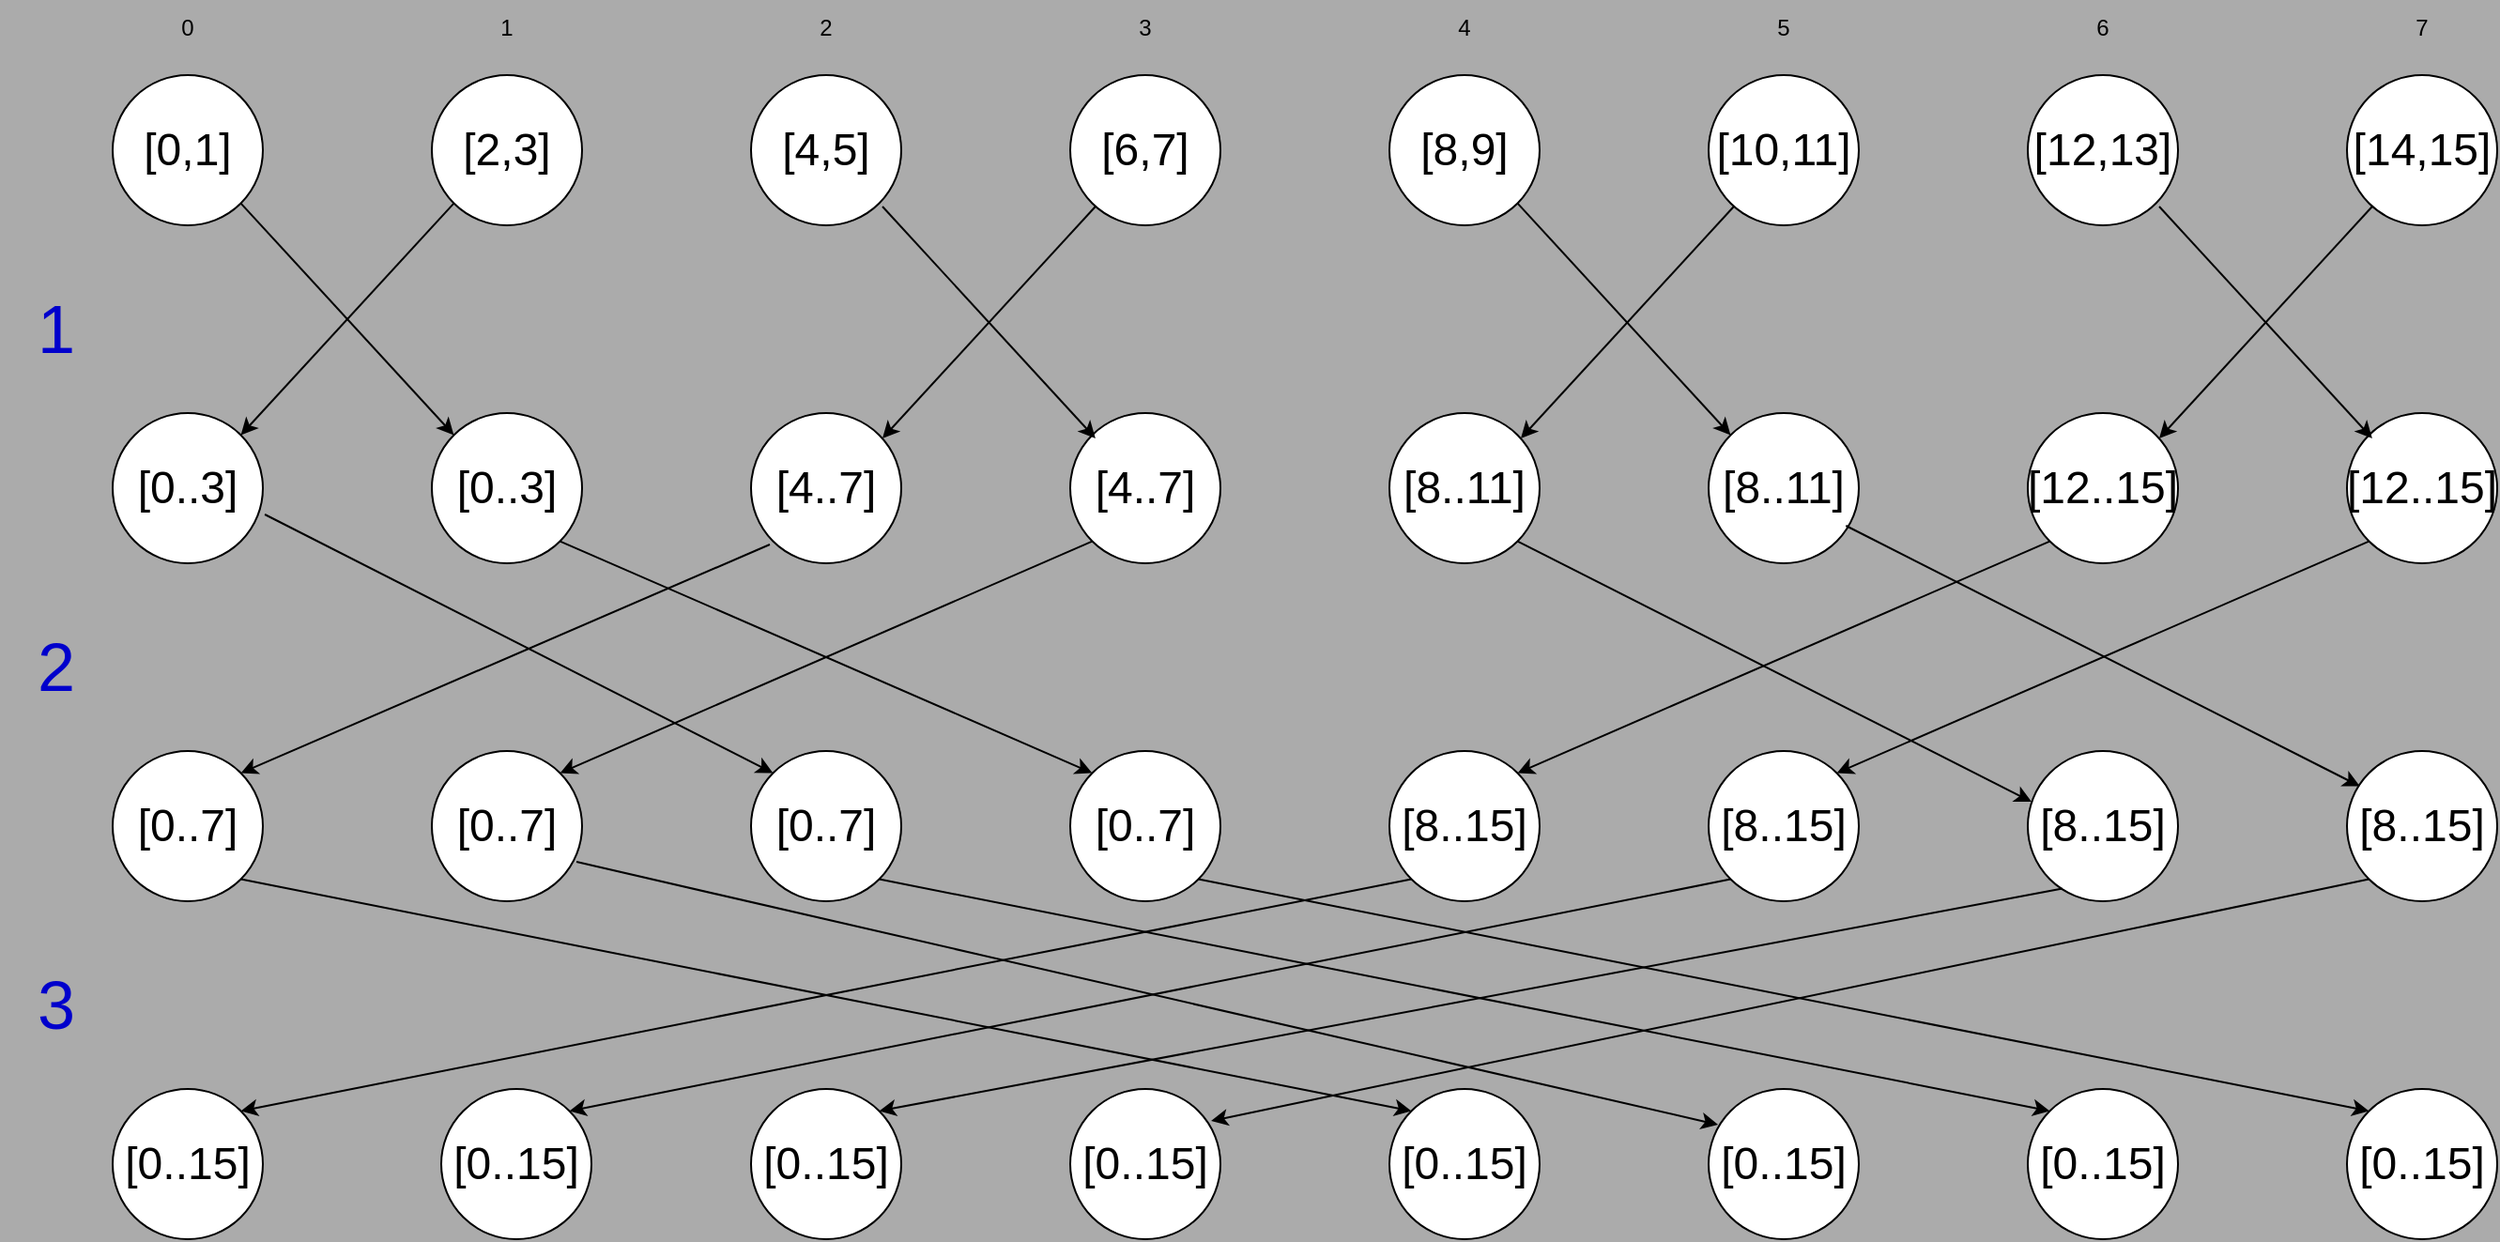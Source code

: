 <mxfile version="19.0.3" type="device"><diagram id="aZ28L_zETJzs9JzC9wm_" name="Page-1"><mxGraphModel dx="1422" dy="873" grid="1" gridSize="10" guides="1" tooltips="1" connect="1" arrows="1" fold="1" page="1" pageScale="1" pageWidth="850" pageHeight="1100" background="#ABABAB" math="0" shadow="0"><root><mxCell id="0"/><mxCell id="1" parent="0"/><mxCell id="GCw_AeY_2fmQa3ASXh11-1" value="&lt;font style=&quot;font-size: 24px;&quot;&gt;[2,3]&lt;/font&gt;" style="ellipse;whiteSpace=wrap;html=1;aspect=fixed;" parent="1" vertex="1"><mxGeometry x="380" y="410" width="80" height="80" as="geometry"/></mxCell><mxCell id="GCw_AeY_2fmQa3ASXh11-2" value="&lt;font style=&quot;font-size: 24px;&quot;&gt;[4,5]&lt;/font&gt;" style="ellipse;whiteSpace=wrap;html=1;aspect=fixed;" parent="1" vertex="1"><mxGeometry x="550" y="410" width="80" height="80" as="geometry"/></mxCell><mxCell id="GCw_AeY_2fmQa3ASXh11-3" value="&lt;span style=&quot;font-size: 24px;&quot;&gt;[0,1]&lt;/span&gt;" style="ellipse;whiteSpace=wrap;html=1;aspect=fixed;" parent="1" vertex="1"><mxGeometry x="210" y="410" width="80" height="80" as="geometry"/></mxCell><mxCell id="GCw_AeY_2fmQa3ASXh11-4" value="&lt;font style=&quot;font-size: 24px;&quot;&gt;[0..3]&lt;br&gt;&lt;/font&gt;" style="ellipse;whiteSpace=wrap;html=1;aspect=fixed;" parent="1" vertex="1"><mxGeometry x="380" y="590" width="80" height="80" as="geometry"/></mxCell><mxCell id="GCw_AeY_2fmQa3ASXh11-7" value="&lt;font style=&quot;font-size: 24px;&quot;&gt;[0..7]&lt;br&gt;&lt;/font&gt;" style="ellipse;whiteSpace=wrap;html=1;aspect=fixed;" parent="1" vertex="1"><mxGeometry x="550" y="770" width="80" height="80" as="geometry"/></mxCell><mxCell id="GCw_AeY_2fmQa3ASXh11-8" value="&lt;font style=&quot;font-size: 24px;&quot;&gt;[4..7]&lt;/font&gt;" style="ellipse;whiteSpace=wrap;html=1;aspect=fixed;" parent="1" vertex="1"><mxGeometry x="550" y="590" width="80" height="80" as="geometry"/></mxCell><mxCell id="GCw_AeY_2fmQa3ASXh11-9" value="&lt;font style=&quot;font-size: 24px;&quot;&gt;[0..3]&lt;/font&gt;" style="ellipse;whiteSpace=wrap;html=1;aspect=fixed;" parent="1" vertex="1"><mxGeometry x="210" y="590" width="80" height="80" as="geometry"/></mxCell><mxCell id="GCw_AeY_2fmQa3ASXh11-11" value="&lt;font style=&quot;font-size: 36px;&quot; color=&quot;#0000cc&quot;&gt;1&lt;/font&gt;" style="text;html=1;strokeColor=none;fillColor=none;align=center;verticalAlign=middle;whiteSpace=wrap;rounded=0;fontSize=24;" parent="1" vertex="1"><mxGeometry x="150" y="530" width="60" height="30" as="geometry"/></mxCell><mxCell id="GCw_AeY_2fmQa3ASXh11-12" value="&lt;font style=&quot;font-size: 36px;&quot; color=&quot;#0000cc&quot;&gt;2&lt;/font&gt;" style="text;html=1;strokeColor=none;fillColor=none;align=center;verticalAlign=middle;whiteSpace=wrap;rounded=0;fontSize=24;" parent="1" vertex="1"><mxGeometry x="150" y="710" width="60" height="30" as="geometry"/></mxCell><mxCell id="GCw_AeY_2fmQa3ASXh11-14" value="&lt;font style=&quot;font-size: 24px;&quot;&gt;[0..7]&lt;br&gt;&lt;/font&gt;" style="ellipse;whiteSpace=wrap;html=1;aspect=fixed;" parent="1" vertex="1"><mxGeometry x="380" y="770" width="80" height="80" as="geometry"/></mxCell><mxCell id="GCw_AeY_2fmQa3ASXh11-15" value="&lt;font style=&quot;font-size: 24px;&quot;&gt;[0..7]&lt;/font&gt;" style="ellipse;whiteSpace=wrap;html=1;aspect=fixed;" parent="1" vertex="1"><mxGeometry x="210" y="770" width="80" height="80" as="geometry"/></mxCell><mxCell id="GCw_AeY_2fmQa3ASXh11-16" value="&lt;font style=&quot;font-size: 24px;&quot;&gt;[6,7]&lt;/font&gt;" style="ellipse;whiteSpace=wrap;html=1;aspect=fixed;" parent="1" vertex="1"><mxGeometry x="720" y="410" width="80" height="80" as="geometry"/></mxCell><mxCell id="GCw_AeY_2fmQa3ASXh11-17" value="&lt;font style=&quot;font-size: 24px;&quot;&gt;[0..7]&lt;br&gt;&lt;/font&gt;" style="ellipse;whiteSpace=wrap;html=1;aspect=fixed;" parent="1" vertex="1"><mxGeometry x="720" y="770" width="80" height="80" as="geometry"/></mxCell><mxCell id="GCw_AeY_2fmQa3ASXh11-18" value="&lt;span style=&quot;font-size: 24px;&quot;&gt;[4..7]&lt;/span&gt;" style="ellipse;whiteSpace=wrap;html=1;aspect=fixed;" parent="1" vertex="1"><mxGeometry x="720" y="590" width="80" height="80" as="geometry"/></mxCell><mxCell id="GCw_AeY_2fmQa3ASXh11-19" value="&lt;font style=&quot;font-size: 24px;&quot;&gt;[0..15]&lt;/font&gt;" style="ellipse;whiteSpace=wrap;html=1;aspect=fixed;" parent="1" vertex="1"><mxGeometry x="210" y="950" width="80" height="80" as="geometry"/></mxCell><mxCell id="GCw_AeY_2fmQa3ASXh11-20" value="&lt;font style=&quot;font-size: 24px;&quot;&gt;[0..15]&lt;br&gt;&lt;/font&gt;" style="ellipse;whiteSpace=wrap;html=1;aspect=fixed;" parent="1" vertex="1"><mxGeometry x="385" y="950" width="80" height="80" as="geometry"/></mxCell><mxCell id="GCw_AeY_2fmQa3ASXh11-21" value="&lt;font style=&quot;font-size: 24px;&quot;&gt;[0..15]&lt;br&gt;&lt;/font&gt;" style="ellipse;whiteSpace=wrap;html=1;aspect=fixed;" parent="1" vertex="1"><mxGeometry x="550" y="950" width="80" height="80" as="geometry"/></mxCell><mxCell id="GCw_AeY_2fmQa3ASXh11-22" value="&lt;font style=&quot;font-size: 24px;&quot;&gt;[0..15]&lt;br&gt;&lt;/font&gt;" style="ellipse;whiteSpace=wrap;html=1;aspect=fixed;" parent="1" vertex="1"><mxGeometry x="720" y="950" width="80" height="80" as="geometry"/></mxCell><mxCell id="GCw_AeY_2fmQa3ASXh11-41" value="&lt;font style=&quot;font-size: 36px;&quot; color=&quot;#0000cc&quot;&gt;3&lt;/font&gt;" style="text;html=1;strokeColor=none;fillColor=none;align=center;verticalAlign=middle;whiteSpace=wrap;rounded=0;fontSize=24;" parent="1" vertex="1"><mxGeometry x="150" y="890" width="60" height="30" as="geometry"/></mxCell><mxCell id="0nEXQGqTExiaiiTvrdiK-1" value="&lt;font style=&quot;font-size: 24px;&quot;&gt;[10,11]&lt;/font&gt;" style="ellipse;whiteSpace=wrap;html=1;aspect=fixed;" vertex="1" parent="1"><mxGeometry x="1060" y="410" width="80" height="80" as="geometry"/></mxCell><mxCell id="0nEXQGqTExiaiiTvrdiK-2" value="&lt;font style=&quot;font-size: 24px;&quot;&gt;[12,13]&lt;/font&gt;" style="ellipse;whiteSpace=wrap;html=1;aspect=fixed;" vertex="1" parent="1"><mxGeometry x="1230" y="410" width="80" height="80" as="geometry"/></mxCell><mxCell id="0nEXQGqTExiaiiTvrdiK-3" value="&lt;span style=&quot;font-size: 24px;&quot;&gt;[8,9]&lt;/span&gt;" style="ellipse;whiteSpace=wrap;html=1;aspect=fixed;" vertex="1" parent="1"><mxGeometry x="890" y="410" width="80" height="80" as="geometry"/></mxCell><mxCell id="0nEXQGqTExiaiiTvrdiK-4" value="&lt;font style=&quot;font-size: 24px;&quot;&gt;[14,15]&lt;/font&gt;" style="ellipse;whiteSpace=wrap;html=1;aspect=fixed;" vertex="1" parent="1"><mxGeometry x="1400" y="410" width="80" height="80" as="geometry"/></mxCell><mxCell id="0nEXQGqTExiaiiTvrdiK-5" value="&lt;font style=&quot;font-size: 24px;&quot;&gt;[8..11]&lt;/font&gt;" style="ellipse;whiteSpace=wrap;html=1;aspect=fixed;" vertex="1" parent="1"><mxGeometry x="1060" y="590" width="80" height="80" as="geometry"/></mxCell><mxCell id="0nEXQGqTExiaiiTvrdiK-6" value="&lt;font style=&quot;font-size: 24px;&quot;&gt;[12..15]&lt;/font&gt;" style="ellipse;whiteSpace=wrap;html=1;aspect=fixed;" vertex="1" parent="1"><mxGeometry x="1230" y="590" width="80" height="80" as="geometry"/></mxCell><mxCell id="0nEXQGqTExiaiiTvrdiK-7" value="&lt;span style=&quot;font-size: 24px;&quot;&gt;[8..11]&lt;/span&gt;" style="ellipse;whiteSpace=wrap;html=1;aspect=fixed;" vertex="1" parent="1"><mxGeometry x="890" y="590" width="80" height="80" as="geometry"/></mxCell><mxCell id="0nEXQGqTExiaiiTvrdiK-8" value="&lt;span style=&quot;font-size: 24px;&quot;&gt;[12..15]&lt;/span&gt;" style="ellipse;whiteSpace=wrap;html=1;aspect=fixed;" vertex="1" parent="1"><mxGeometry x="1400" y="590" width="80" height="80" as="geometry"/></mxCell><mxCell id="0nEXQGqTExiaiiTvrdiK-9" value="&lt;span style=&quot;font-size: 24px;&quot;&gt;[8..15]&lt;/span&gt;" style="ellipse;whiteSpace=wrap;html=1;aspect=fixed;" vertex="1" parent="1"><mxGeometry x="1060" y="770" width="80" height="80" as="geometry"/></mxCell><mxCell id="0nEXQGqTExiaiiTvrdiK-10" value="&lt;span style=&quot;font-size: 24px;&quot;&gt;[8..15]&lt;/span&gt;" style="ellipse;whiteSpace=wrap;html=1;aspect=fixed;" vertex="1" parent="1"><mxGeometry x="1230" y="770" width="80" height="80" as="geometry"/></mxCell><mxCell id="0nEXQGqTExiaiiTvrdiK-11" value="&lt;span style=&quot;font-size: 24px;&quot;&gt;[8..15]&lt;/span&gt;" style="ellipse;whiteSpace=wrap;html=1;aspect=fixed;" vertex="1" parent="1"><mxGeometry x="890" y="770" width="80" height="80" as="geometry"/></mxCell><mxCell id="0nEXQGqTExiaiiTvrdiK-12" value="&lt;span style=&quot;font-size: 24px;&quot;&gt;[8..15]&lt;/span&gt;" style="ellipse;whiteSpace=wrap;html=1;aspect=fixed;" vertex="1" parent="1"><mxGeometry x="1400" y="770" width="80" height="80" as="geometry"/></mxCell><mxCell id="0nEXQGqTExiaiiTvrdiK-13" value="&lt;span style=&quot;font-size: 24px;&quot;&gt;[0..15]&lt;/span&gt;" style="ellipse;whiteSpace=wrap;html=1;aspect=fixed;" vertex="1" parent="1"><mxGeometry x="1060" y="950" width="80" height="80" as="geometry"/></mxCell><mxCell id="0nEXQGqTExiaiiTvrdiK-14" value="&lt;span style=&quot;font-size: 24px;&quot;&gt;[0..15]&lt;/span&gt;" style="ellipse;whiteSpace=wrap;html=1;aspect=fixed;" vertex="1" parent="1"><mxGeometry x="1230" y="950" width="80" height="80" as="geometry"/></mxCell><mxCell id="0nEXQGqTExiaiiTvrdiK-15" value="&lt;span style=&quot;font-size: 24px;&quot;&gt;[0..15]&lt;/span&gt;" style="ellipse;whiteSpace=wrap;html=1;aspect=fixed;" vertex="1" parent="1"><mxGeometry x="890" y="950" width="80" height="80" as="geometry"/></mxCell><mxCell id="0nEXQGqTExiaiiTvrdiK-16" value="&lt;span style=&quot;font-size: 24px;&quot;&gt;[0..15]&lt;/span&gt;" style="ellipse;whiteSpace=wrap;html=1;aspect=fixed;" vertex="1" parent="1"><mxGeometry x="1400" y="950" width="80" height="80" as="geometry"/></mxCell><mxCell id="0nEXQGqTExiaiiTvrdiK-18" value="" style="endArrow=classic;html=1;rounded=0;exitX=1;exitY=1;exitDx=0;exitDy=0;entryX=0;entryY=0;entryDx=0;entryDy=0;" edge="1" parent="1" source="GCw_AeY_2fmQa3ASXh11-3" target="GCw_AeY_2fmQa3ASXh11-4"><mxGeometry width="50" height="50" relative="1" as="geometry"><mxPoint x="690" y="720" as="sourcePoint"/><mxPoint x="740" y="670" as="targetPoint"/></mxGeometry></mxCell><mxCell id="0nEXQGqTExiaiiTvrdiK-20" value="" style="endArrow=classic;html=1;rounded=0;exitX=1;exitY=1;exitDx=0;exitDy=0;entryX=0;entryY=0;entryDx=0;entryDy=0;" edge="1" parent="1"><mxGeometry width="50" height="50" relative="1" as="geometry"><mxPoint x="620.004" y="480.004" as="sourcePoint"/><mxPoint x="733.436" y="603.436" as="targetPoint"/></mxGeometry></mxCell><mxCell id="0nEXQGqTExiaiiTvrdiK-21" value="" style="endArrow=classic;html=1;rounded=0;exitX=1;exitY=1;exitDx=0;exitDy=0;entryX=0;entryY=0;entryDx=0;entryDy=0;" edge="1" parent="1" source="0nEXQGqTExiaiiTvrdiK-3" target="0nEXQGqTExiaiiTvrdiK-5"><mxGeometry width="50" height="50" relative="1" as="geometry"><mxPoint x="960.004" y="470.004" as="sourcePoint"/><mxPoint x="1073.436" y="593.436" as="targetPoint"/></mxGeometry></mxCell><mxCell id="0nEXQGqTExiaiiTvrdiK-22" value="" style="endArrow=classic;html=1;rounded=0;exitX=1;exitY=1;exitDx=0;exitDy=0;entryX=0;entryY=0;entryDx=0;entryDy=0;" edge="1" parent="1"><mxGeometry width="50" height="50" relative="1" as="geometry"><mxPoint x="1300.004" y="480.004" as="sourcePoint"/><mxPoint x="1413.436" y="603.436" as="targetPoint"/></mxGeometry></mxCell><mxCell id="0nEXQGqTExiaiiTvrdiK-23" value="0" style="text;html=1;strokeColor=none;fillColor=none;align=center;verticalAlign=middle;whiteSpace=wrap;rounded=0;" vertex="1" parent="1"><mxGeometry x="220" y="370" width="60" height="30" as="geometry"/></mxCell><mxCell id="0nEXQGqTExiaiiTvrdiK-24" value="1" style="text;html=1;strokeColor=none;fillColor=none;align=center;verticalAlign=middle;whiteSpace=wrap;rounded=0;" vertex="1" parent="1"><mxGeometry x="390" y="370" width="60" height="30" as="geometry"/></mxCell><mxCell id="0nEXQGqTExiaiiTvrdiK-25" value="2" style="text;html=1;strokeColor=none;fillColor=none;align=center;verticalAlign=middle;whiteSpace=wrap;rounded=0;" vertex="1" parent="1"><mxGeometry x="560" y="370" width="60" height="30" as="geometry"/></mxCell><mxCell id="0nEXQGqTExiaiiTvrdiK-26" value="3" style="text;html=1;strokeColor=none;fillColor=none;align=center;verticalAlign=middle;whiteSpace=wrap;rounded=0;" vertex="1" parent="1"><mxGeometry x="730" y="370" width="60" height="30" as="geometry"/></mxCell><mxCell id="0nEXQGqTExiaiiTvrdiK-27" value="4" style="text;html=1;strokeColor=none;fillColor=none;align=center;verticalAlign=middle;whiteSpace=wrap;rounded=0;" vertex="1" parent="1"><mxGeometry x="900" y="370" width="60" height="30" as="geometry"/></mxCell><mxCell id="0nEXQGqTExiaiiTvrdiK-28" value="5" style="text;html=1;strokeColor=none;fillColor=none;align=center;verticalAlign=middle;whiteSpace=wrap;rounded=0;" vertex="1" parent="1"><mxGeometry x="1070" y="370" width="60" height="30" as="geometry"/></mxCell><mxCell id="0nEXQGqTExiaiiTvrdiK-29" value="6" style="text;html=1;strokeColor=none;fillColor=none;align=center;verticalAlign=middle;whiteSpace=wrap;rounded=0;" vertex="1" parent="1"><mxGeometry x="1240" y="370" width="60" height="30" as="geometry"/></mxCell><mxCell id="0nEXQGqTExiaiiTvrdiK-30" value="7" style="text;html=1;strokeColor=none;fillColor=none;align=center;verticalAlign=middle;whiteSpace=wrap;rounded=0;" vertex="1" parent="1"><mxGeometry x="1410" y="370" width="60" height="30" as="geometry"/></mxCell><mxCell id="0nEXQGqTExiaiiTvrdiK-31" value="" style="endArrow=classic;html=1;rounded=0;exitX=1.013;exitY=0.675;exitDx=0;exitDy=0;entryX=0;entryY=0;entryDx=0;entryDy=0;exitPerimeter=0;" edge="1" parent="1" source="GCw_AeY_2fmQa3ASXh11-9" target="GCw_AeY_2fmQa3ASXh11-7"><mxGeometry width="50" height="50" relative="1" as="geometry"><mxPoint x="330.004" y="660.004" as="sourcePoint"/><mxPoint x="443.436" y="783.436" as="targetPoint"/></mxGeometry></mxCell><mxCell id="0nEXQGqTExiaiiTvrdiK-32" value="" style="endArrow=classic;html=1;rounded=0;exitX=1;exitY=1;exitDx=0;exitDy=0;entryX=0;entryY=0;entryDx=0;entryDy=0;" edge="1" parent="1" source="GCw_AeY_2fmQa3ASXh11-15" target="0nEXQGqTExiaiiTvrdiK-15"><mxGeometry width="50" height="50" relative="1" as="geometry"><mxPoint x="320.0" y="850" as="sourcePoint"/><mxPoint x="590.676" y="987.716" as="targetPoint"/></mxGeometry></mxCell><mxCell id="0nEXQGqTExiaiiTvrdiK-33" value="" style="endArrow=classic;html=1;rounded=0;exitX=0;exitY=1;exitDx=0;exitDy=0;entryX=1;entryY=0;entryDx=0;entryDy=0;" edge="1" parent="1" source="GCw_AeY_2fmQa3ASXh11-1" target="GCw_AeY_2fmQa3ASXh11-9"><mxGeometry width="50" height="50" relative="1" as="geometry"><mxPoint x="288.284" y="488.284" as="sourcePoint"/><mxPoint x="401.716" y="611.716" as="targetPoint"/></mxGeometry></mxCell><mxCell id="0nEXQGqTExiaiiTvrdiK-34" value="" style="endArrow=classic;html=1;rounded=0;exitX=0;exitY=1;exitDx=0;exitDy=0;entryX=1;entryY=0;entryDx=0;entryDy=0;" edge="1" parent="1"><mxGeometry width="50" height="50" relative="1" as="geometry"><mxPoint x="733.436" y="480.004" as="sourcePoint"/><mxPoint x="620.004" y="603.436" as="targetPoint"/></mxGeometry></mxCell><mxCell id="0nEXQGqTExiaiiTvrdiK-35" value="" style="endArrow=classic;html=1;rounded=0;exitX=0;exitY=1;exitDx=0;exitDy=0;entryX=1;entryY=0;entryDx=0;entryDy=0;" edge="1" parent="1"><mxGeometry width="50" height="50" relative="1" as="geometry"><mxPoint x="1073.436" y="480.004" as="sourcePoint"/><mxPoint x="960.004" y="603.436" as="targetPoint"/></mxGeometry></mxCell><mxCell id="0nEXQGqTExiaiiTvrdiK-36" value="" style="endArrow=classic;html=1;rounded=0;exitX=0;exitY=1;exitDx=0;exitDy=0;entryX=1;entryY=0;entryDx=0;entryDy=0;" edge="1" parent="1"><mxGeometry width="50" height="50" relative="1" as="geometry"><mxPoint x="1413.436" y="480.004" as="sourcePoint"/><mxPoint x="1300.004" y="603.436" as="targetPoint"/></mxGeometry></mxCell><mxCell id="0nEXQGqTExiaiiTvrdiK-38" value="" style="endArrow=classic;html=1;rounded=0;exitX=1;exitY=1;exitDx=0;exitDy=0;entryX=0;entryY=0;entryDx=0;entryDy=0;" edge="1" parent="1" source="GCw_AeY_2fmQa3ASXh11-4" target="GCw_AeY_2fmQa3ASXh11-17"><mxGeometry width="50" height="50" relative="1" as="geometry"><mxPoint x="500" y="654" as="sourcePoint"/><mxPoint x="770.676" y="791.716" as="targetPoint"/></mxGeometry></mxCell><mxCell id="0nEXQGqTExiaiiTvrdiK-39" value="" style="endArrow=classic;html=1;rounded=0;exitX=0.963;exitY=0.738;exitDx=0;exitDy=0;entryX=0.063;entryY=0.238;entryDx=0;entryDy=0;exitPerimeter=0;entryPerimeter=0;" edge="1" parent="1" source="GCw_AeY_2fmQa3ASXh11-14" target="0nEXQGqTExiaiiTvrdiK-13"><mxGeometry width="50" height="50" relative="1" as="geometry"><mxPoint x="480.004" y="826.564" as="sourcePoint"/><mxPoint x="763.436" y="949.996" as="targetPoint"/></mxGeometry></mxCell><mxCell id="0nEXQGqTExiaiiTvrdiK-40" value="" style="endArrow=classic;html=1;rounded=0;entryX=1;entryY=0;entryDx=0;entryDy=0;" edge="1" parent="1" target="GCw_AeY_2fmQa3ASXh11-15"><mxGeometry width="50" height="50" relative="1" as="geometry"><mxPoint x="560" y="660" as="sourcePoint"/><mxPoint x="410.004" y="769.996" as="targetPoint"/></mxGeometry></mxCell><mxCell id="0nEXQGqTExiaiiTvrdiK-41" value="" style="endArrow=classic;html=1;rounded=0;exitX=1;exitY=1;exitDx=0;exitDy=0;entryX=0;entryY=0;entryDx=0;entryDy=0;" edge="1" parent="1" source="GCw_AeY_2fmQa3ASXh11-7" target="0nEXQGqTExiaiiTvrdiK-14"><mxGeometry width="50" height="50" relative="1" as="geometry"><mxPoint x="467.04" y="839.04" as="sourcePoint"/><mxPoint x="1075.04" y="979.04" as="targetPoint"/></mxGeometry></mxCell><mxCell id="0nEXQGqTExiaiiTvrdiK-42" value="" style="endArrow=classic;html=1;rounded=0;entryX=1;entryY=0;entryDx=0;entryDy=0;exitX=0;exitY=1;exitDx=0;exitDy=0;" edge="1" parent="1" source="GCw_AeY_2fmQa3ASXh11-18" target="GCw_AeY_2fmQa3ASXh11-14"><mxGeometry width="50" height="50" relative="1" as="geometry"><mxPoint x="731.72" y="664.14" as="sourcePoint"/><mxPoint x="450.004" y="785.856" as="targetPoint"/></mxGeometry></mxCell><mxCell id="0nEXQGqTExiaiiTvrdiK-43" value="" style="endArrow=classic;html=1;rounded=0;exitX=1;exitY=1;exitDx=0;exitDy=0;entryX=0;entryY=0;entryDx=0;entryDy=0;" edge="1" parent="1" source="GCw_AeY_2fmQa3ASXh11-17" target="0nEXQGqTExiaiiTvrdiK-16"><mxGeometry width="50" height="50" relative="1" as="geometry"><mxPoint x="628.284" y="848.284" as="sourcePoint"/><mxPoint x="1251.716" y="971.716" as="targetPoint"/></mxGeometry></mxCell><mxCell id="0nEXQGqTExiaiiTvrdiK-44" value="" style="endArrow=classic;html=1;rounded=0;exitX=1;exitY=1;exitDx=0;exitDy=0;entryX=0.025;entryY=0.338;entryDx=0;entryDy=0;entryPerimeter=0;" edge="1" parent="1" source="0nEXQGqTExiaiiTvrdiK-7" target="0nEXQGqTExiaiiTvrdiK-10"><mxGeometry width="50" height="50" relative="1" as="geometry"><mxPoint x="1050" y="670" as="sourcePoint"/><mxPoint x="1320.676" y="807.716" as="targetPoint"/></mxGeometry></mxCell><mxCell id="0nEXQGqTExiaiiTvrdiK-47" value="" style="endArrow=classic;html=1;rounded=0;exitX=0;exitY=1;exitDx=0;exitDy=0;entryX=1;entryY=0;entryDx=0;entryDy=0;" edge="1" parent="1" source="0nEXQGqTExiaiiTvrdiK-11" target="GCw_AeY_2fmQa3ASXh11-19"><mxGeometry width="50" height="50" relative="1" as="geometry"><mxPoint x="873.436" y="826.564" as="sourcePoint"/><mxPoint x="760.004" y="949.996" as="targetPoint"/></mxGeometry></mxCell><mxCell id="0nEXQGqTExiaiiTvrdiK-48" value="" style="endArrow=classic;html=1;rounded=0;exitX=1;exitY=1;exitDx=0;exitDy=0;entryX=0.025;entryY=0.338;entryDx=0;entryDy=0;entryPerimeter=0;" edge="1" parent="1"><mxGeometry width="50" height="50" relative="1" as="geometry"><mxPoint x="1133.144" y="650.004" as="sourcePoint"/><mxPoint x="1406.86" y="788.76" as="targetPoint"/></mxGeometry></mxCell><mxCell id="0nEXQGqTExiaiiTvrdiK-49" value="" style="endArrow=classic;html=1;rounded=0;exitX=0;exitY=1;exitDx=0;exitDy=0;entryX=1;entryY=0;entryDx=0;entryDy=0;" edge="1" parent="1" source="0nEXQGqTExiaiiTvrdiK-9" target="GCw_AeY_2fmQa3ASXh11-20"><mxGeometry width="50" height="50" relative="1" as="geometry"><mxPoint x="1088.436" y="850.004" as="sourcePoint"/><mxPoint x="465.004" y="973.436" as="targetPoint"/></mxGeometry></mxCell><mxCell id="0nEXQGqTExiaiiTvrdiK-50" value="" style="endArrow=classic;html=1;rounded=0;exitX=0;exitY=1;exitDx=0;exitDy=0;entryX=1;entryY=0;entryDx=0;entryDy=0;" edge="1" parent="1" source="0nEXQGqTExiaiiTvrdiK-6" target="0nEXQGqTExiaiiTvrdiK-11"><mxGeometry width="50" height="50" relative="1" as="geometry"><mxPoint x="1203.436" y="646.564" as="sourcePoint"/><mxPoint x="1090.004" y="769.996" as="targetPoint"/></mxGeometry></mxCell><mxCell id="0nEXQGqTExiaiiTvrdiK-51" value="" style="endArrow=classic;html=1;rounded=0;exitX=0;exitY=1;exitDx=0;exitDy=0;entryX=1;entryY=0;entryDx=0;entryDy=0;" edge="1" parent="1" target="GCw_AeY_2fmQa3ASXh11-21"><mxGeometry width="50" height="50" relative="1" as="geometry"><mxPoint x="1248.436" y="843.284" as="sourcePoint"/><mxPoint x="630.004" y="966.716" as="targetPoint"/></mxGeometry></mxCell><mxCell id="0nEXQGqTExiaiiTvrdiK-52" value="" style="endArrow=classic;html=1;rounded=0;exitX=0;exitY=1;exitDx=0;exitDy=0;entryX=1;entryY=0;entryDx=0;entryDy=0;" edge="1" parent="1" source="0nEXQGqTExiaiiTvrdiK-8" target="0nEXQGqTExiaiiTvrdiK-9"><mxGeometry width="50" height="50" relative="1" as="geometry"><mxPoint x="1299.996" y="680.004" as="sourcePoint"/><mxPoint x="1186.564" y="803.436" as="targetPoint"/></mxGeometry></mxCell><mxCell id="0nEXQGqTExiaiiTvrdiK-53" value="" style="endArrow=classic;html=1;rounded=0;exitX=0;exitY=1;exitDx=0;exitDy=0;entryX=0.938;entryY=0.213;entryDx=0;entryDy=0;entryPerimeter=0;" edge="1" parent="1" source="0nEXQGqTExiaiiTvrdiK-12" target="GCw_AeY_2fmQa3ASXh11-22"><mxGeometry width="50" height="50" relative="1" as="geometry"><mxPoint x="1430.156" y="850.004" as="sourcePoint"/><mxPoint x="790" y="960" as="targetPoint"/></mxGeometry></mxCell></root></mxGraphModel></diagram></mxfile>